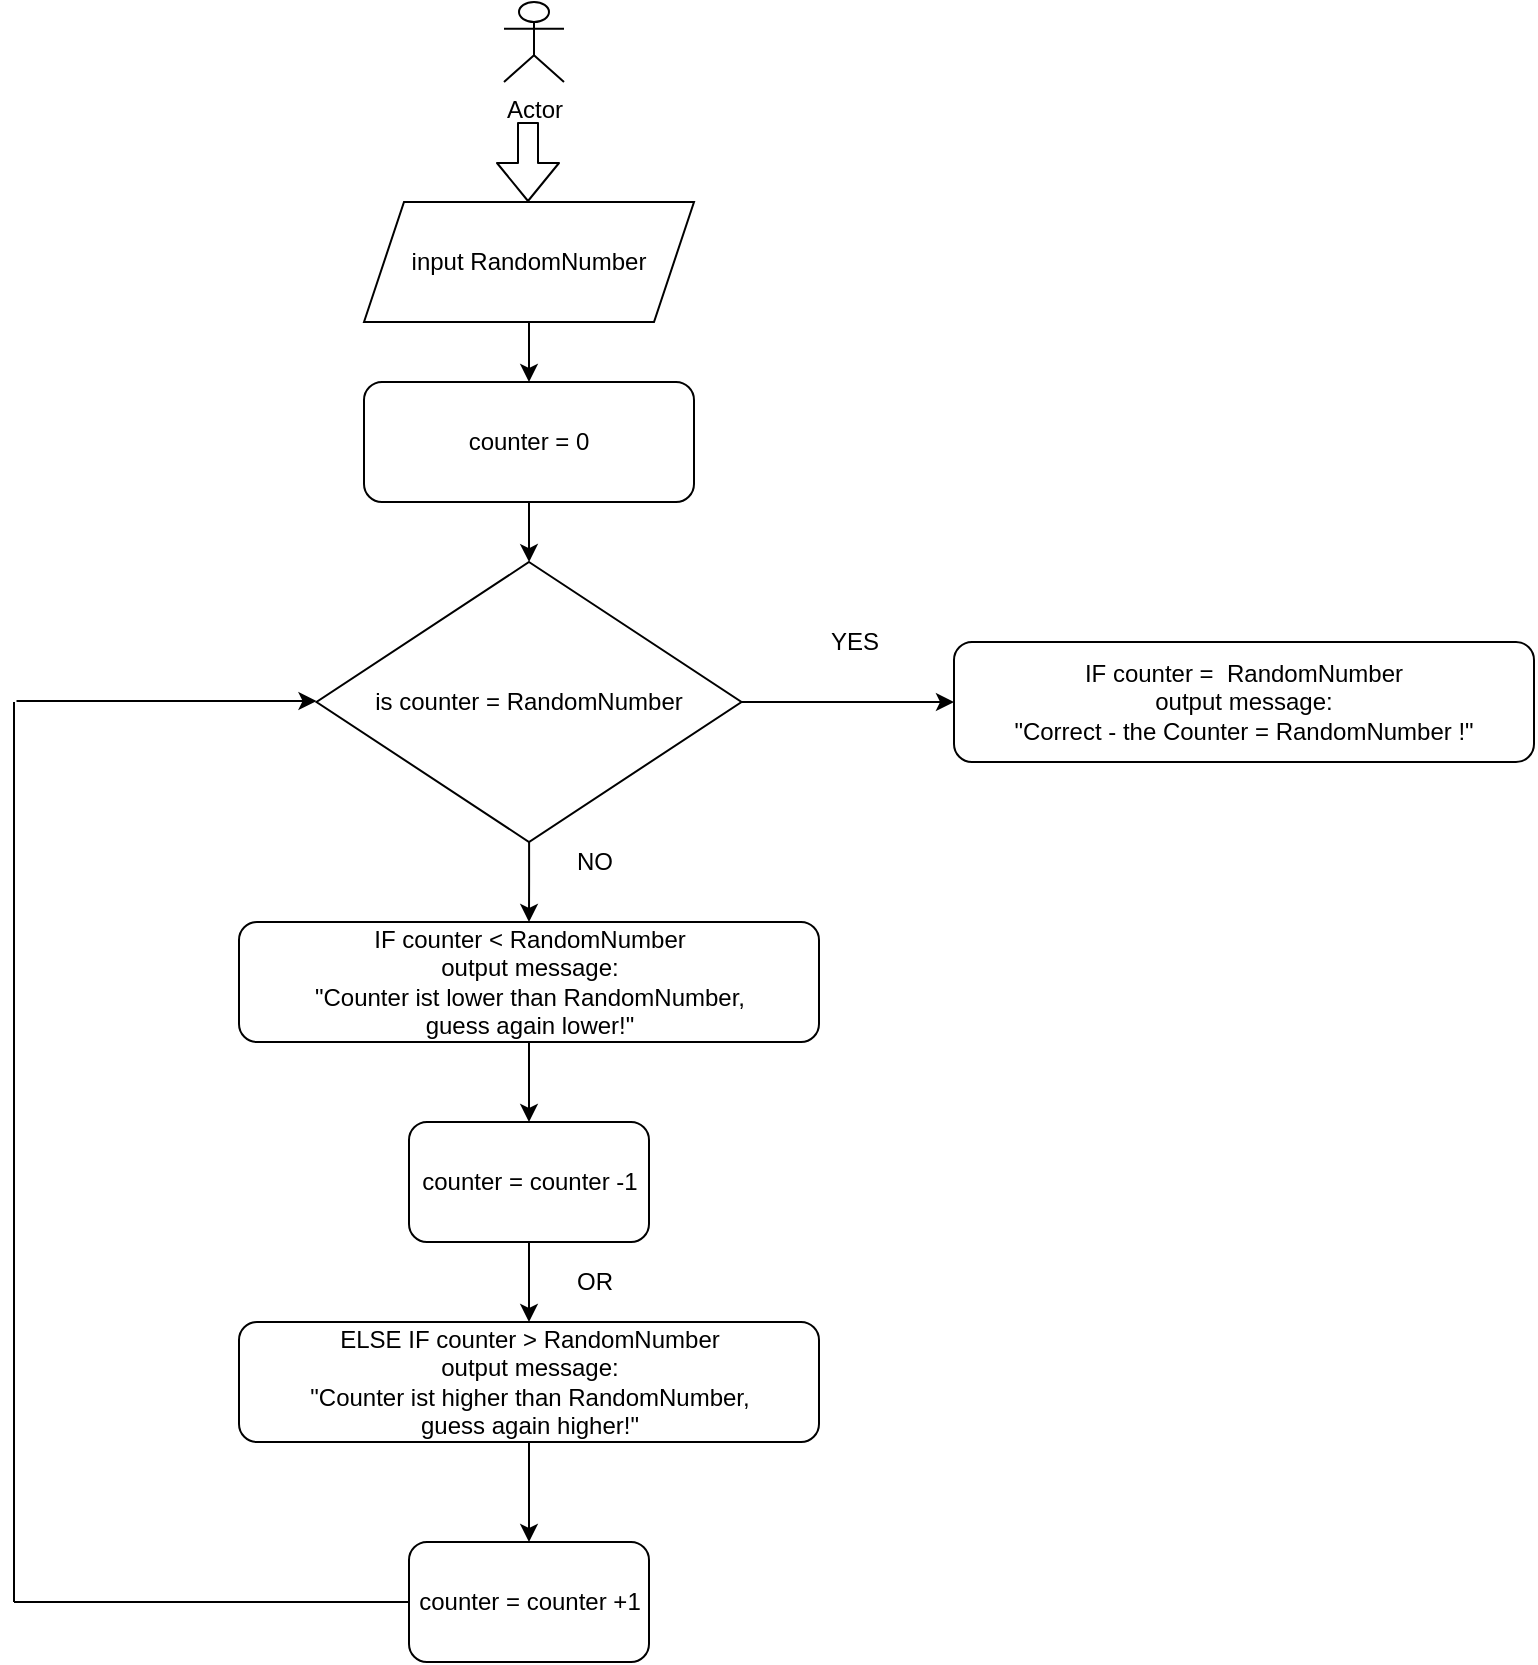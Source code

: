 <mxfile>
    <diagram id="Fak0xhjPUI7sbwGEoC2h" name="Page-1">
        <mxGraphModel dx="1149" dy="800" grid="1" gridSize="10" guides="1" tooltips="1" connect="1" arrows="1" fold="1" page="1" pageScale="1" pageWidth="583" pageHeight="827" math="0" shadow="0">
            <root>
                <mxCell id="0"/>
                <mxCell id="1" parent="0"/>
                <mxCell id="2" value="Actor" style="shape=umlActor;verticalLabelPosition=bottom;verticalAlign=top;html=1;outlineConnect=0;" vertex="1" parent="1">
                    <mxGeometry x="285" y="40" width="30" height="40" as="geometry"/>
                </mxCell>
                <mxCell id="8" value="" style="edgeStyle=orthogonalEdgeStyle;rounded=0;orthogonalLoop=1;jettySize=auto;html=1;" edge="1" parent="1" source="3" target="6">
                    <mxGeometry relative="1" as="geometry"/>
                </mxCell>
                <mxCell id="3" value="input RandomNumber" style="shape=parallelogram;perimeter=parallelogramPerimeter;whiteSpace=wrap;html=1;fixedSize=1;" vertex="1" parent="1">
                    <mxGeometry x="215" y="140" width="165" height="60" as="geometry"/>
                </mxCell>
                <mxCell id="5" value="" style="shape=flexArrow;endArrow=classic;html=1;" edge="1" parent="1">
                    <mxGeometry width="50" height="50" relative="1" as="geometry">
                        <mxPoint x="297" y="100" as="sourcePoint"/>
                        <mxPoint x="297" y="140" as="targetPoint"/>
                    </mxGeometry>
                </mxCell>
                <mxCell id="10" value="" style="edgeStyle=orthogonalEdgeStyle;rounded=0;orthogonalLoop=1;jettySize=auto;html=1;" edge="1" parent="1" source="6" target="9">
                    <mxGeometry relative="1" as="geometry"/>
                </mxCell>
                <mxCell id="6" value="counter = 0&lt;br&gt;" style="rounded=1;whiteSpace=wrap;html=1;" vertex="1" parent="1">
                    <mxGeometry x="215" y="230" width="165" height="60" as="geometry"/>
                </mxCell>
                <mxCell id="12" value="" style="edgeStyle=orthogonalEdgeStyle;rounded=0;orthogonalLoop=1;jettySize=auto;html=1;" edge="1" parent="1" source="9" target="11">
                    <mxGeometry relative="1" as="geometry"/>
                </mxCell>
                <mxCell id="23" value="" style="edgeStyle=orthogonalEdgeStyle;rounded=0;orthogonalLoop=1;jettySize=auto;html=1;" edge="1" parent="1" source="9" target="22">
                    <mxGeometry relative="1" as="geometry"/>
                </mxCell>
                <mxCell id="9" value="is counter = RandomNumber" style="rhombus;whiteSpace=wrap;html=1;" vertex="1" parent="1">
                    <mxGeometry x="191.25" y="320" width="212.5" height="140" as="geometry"/>
                </mxCell>
                <mxCell id="18" value="" style="edgeStyle=orthogonalEdgeStyle;rounded=0;orthogonalLoop=1;jettySize=auto;html=1;" edge="1" parent="1" source="11" target="17">
                    <mxGeometry relative="1" as="geometry"/>
                </mxCell>
                <mxCell id="11" value="IF counter &amp;lt; RandomNumber&lt;br&gt;output message:&lt;br&gt;&quot;Counter ist lower than RandomNumber,&lt;br&gt;guess again lower!&quot;" style="rounded=1;whiteSpace=wrap;html=1;" vertex="1" parent="1">
                    <mxGeometry x="152.5" y="500" width="290" height="60" as="geometry"/>
                </mxCell>
                <mxCell id="21" value="" style="edgeStyle=orthogonalEdgeStyle;rounded=0;orthogonalLoop=1;jettySize=auto;html=1;" edge="1" parent="1" source="13" target="20">
                    <mxGeometry relative="1" as="geometry"/>
                </mxCell>
                <mxCell id="13" value="ELSE IF counter &amp;gt; RandomNumber&lt;br&gt;output message:&lt;br&gt;&quot;Counter ist higher than RandomNumber,&lt;br&gt;guess again higher!&quot;" style="rounded=1;whiteSpace=wrap;html=1;" vertex="1" parent="1">
                    <mxGeometry x="152.5" y="700" width="290" height="60" as="geometry"/>
                </mxCell>
                <mxCell id="15" value="NO" style="text;html=1;align=center;verticalAlign=middle;resizable=0;points=[];autosize=1;strokeColor=none;" vertex="1" parent="1">
                    <mxGeometry x="315" y="460" width="30" height="20" as="geometry"/>
                </mxCell>
                <mxCell id="16" value="OR" style="text;html=1;align=center;verticalAlign=middle;resizable=0;points=[];autosize=1;strokeColor=none;" vertex="1" parent="1">
                    <mxGeometry x="315" y="670" width="30" height="20" as="geometry"/>
                </mxCell>
                <mxCell id="19" value="" style="edgeStyle=orthogonalEdgeStyle;rounded=0;orthogonalLoop=1;jettySize=auto;html=1;" edge="1" parent="1" source="17" target="13">
                    <mxGeometry relative="1" as="geometry"/>
                </mxCell>
                <mxCell id="17" value="counter = counter -1" style="rounded=1;whiteSpace=wrap;html=1;" vertex="1" parent="1">
                    <mxGeometry x="237.5" y="600" width="120" height="60" as="geometry"/>
                </mxCell>
                <mxCell id="20" value="counter = counter +1" style="rounded=1;whiteSpace=wrap;html=1;" vertex="1" parent="1">
                    <mxGeometry x="237.5" y="810" width="120" height="60" as="geometry"/>
                </mxCell>
                <mxCell id="22" value="IF counter =&amp;nbsp; RandomNumber&lt;br&gt;output message:&lt;br&gt;&quot;Correct - the Counter = RandomNumber !&quot;" style="rounded=1;whiteSpace=wrap;html=1;" vertex="1" parent="1">
                    <mxGeometry x="510" y="360" width="290" height="60" as="geometry"/>
                </mxCell>
                <mxCell id="24" value="YES" style="text;html=1;align=center;verticalAlign=middle;resizable=0;points=[];autosize=1;strokeColor=none;" vertex="1" parent="1">
                    <mxGeometry x="440" y="350" width="40" height="20" as="geometry"/>
                </mxCell>
                <mxCell id="27" value="" style="endArrow=classic;html=1;" edge="1" parent="1">
                    <mxGeometry width="50" height="50" relative="1" as="geometry">
                        <mxPoint x="41.25" y="389.5" as="sourcePoint"/>
                        <mxPoint x="191.25" y="389.5" as="targetPoint"/>
                    </mxGeometry>
                </mxCell>
                <mxCell id="28" value="" style="endArrow=none;html=1;" edge="1" parent="1">
                    <mxGeometry width="50" height="50" relative="1" as="geometry">
                        <mxPoint x="40" y="840" as="sourcePoint"/>
                        <mxPoint x="40" y="390" as="targetPoint"/>
                    </mxGeometry>
                </mxCell>
                <mxCell id="29" value="" style="endArrow=none;html=1;entryX=0;entryY=0.5;entryDx=0;entryDy=0;" edge="1" parent="1" target="20">
                    <mxGeometry width="50" height="50" relative="1" as="geometry">
                        <mxPoint x="40" y="840" as="sourcePoint"/>
                        <mxPoint x="152.5" y="790" as="targetPoint"/>
                    </mxGeometry>
                </mxCell>
            </root>
        </mxGraphModel>
    </diagram>
</mxfile>